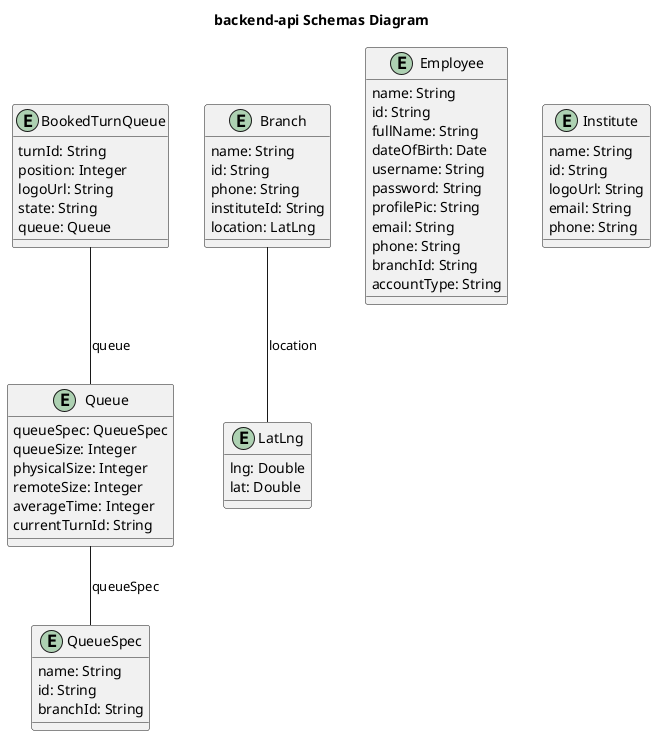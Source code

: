 @startuml

title backend-api Schemas Diagram

entity BookedTurnQueue {
    turnId: String
    position: Integer
    logoUrl: String
    state: String
    queue: Queue
}

entity Branch {
    name: String
    id: String
    phone: String
    instituteId: String
    location: LatLng
}

entity Employee {
    name: String
    id: String
    fullName: String
    dateOfBirth: Date
    username: String
    password: String
    profilePic: String
    email: String
    phone: String
    branchId: String
    accountType: String
}

entity Institute {
    name: String
    id: String
    logoUrl: String
    email: String
    phone: String
}

entity LatLng {
    lng: Double
    lat: Double
}

entity Queue {
    queueSpec: QueueSpec
    queueSize: Integer
    physicalSize: Integer
    remoteSize: Integer
    averageTime: Integer
    currentTurnId: String
}

entity QueueSpec {
    name: String
    id: String
    branchId: String
}


BookedTurnQueue -- Queue : queue
Branch -- LatLng : location
Queue -- QueueSpec : queueSpec

@enduml